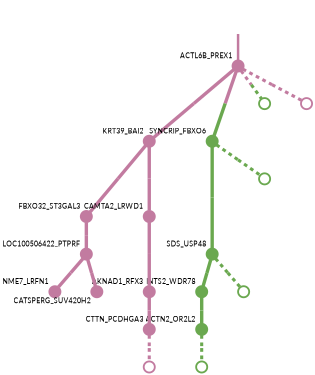 strict digraph  {
graph[splines=false]; nodesep=0.7; rankdir=TB; ranksep=0.6; forcelabels=true; dpi=600; size=2.5;
0 [color="#c27ba0ff", fillcolor="#c27ba0ff", fixedsize=true, fontname=Lato, fontsize="12pt", height="0.25", label="", penwidth=3, shape=circle, style=filled, xlabel=ACTL6B_PREX1];
4 [color="#c27ba0ff", fillcolor="#c27ba0ff", fixedsize=true, fontname=Lato, fontsize="12pt", height="0.25", label="", penwidth=3, shape=circle, style=filled, xlabel=KRT39_BAI2];
5 [color="#6aa84fff", fillcolor="#6aa84fff", fixedsize=true, fontname=Lato, fontsize="12pt", height="0.25", label="", penwidth=3, shape=circle, style=filled, xlabel=SYNCRIP_FBXO6];
13 [color="#6aa84fff", fillcolor="#6aa84fff", fixedsize=true, fontname=Lato, fontsize="12pt", height="0.25", label="", penwidth=3, shape=circle, style=solid, xlabel=""];
17 [color="#c27ba0ff", fillcolor="#c27ba0ff", fixedsize=true, fontname=Lato, fontsize="12pt", height="0.25", label="", penwidth=3, shape=circle, style=solid, xlabel=""];
1 [color="#6aa84fff", fillcolor="#6aa84fff", fixedsize=true, fontname=Lato, fontsize="12pt", height="0.25", label="", penwidth=3, shape=circle, style=filled, xlabel=SDS_USP48];
7 [color="#6aa84fff", fillcolor="#6aa84fff", fixedsize=true, fontname=Lato, fontsize="12pt", height="0.25", label="", penwidth=3, shape=circle, style=filled, xlabel=INTS2_WDR78];
14 [color="#6aa84fff", fillcolor="#6aa84fff", fixedsize=true, fontname=Lato, fontsize="12pt", height="0.25", label="", penwidth=3, shape=circle, style=solid, xlabel=""];
2 [color="#c27ba0ff", fillcolor="#c27ba0ff", fixedsize=true, fontname=Lato, fontsize="12pt", height="0.25", label="", penwidth=3, shape=circle, style=filled, xlabel=AKNAD1_RFX3];
11 [color="#c27ba0ff", fillcolor="#c27ba0ff", fixedsize=true, fontname=Lato, fontsize="12pt", height="0.25", label="", penwidth=3, shape=circle, style=filled, xlabel=CTTN_PCDHGA3];
3 [color="#c27ba0ff", fillcolor="#c27ba0ff", fixedsize=true, fontname=Lato, fontsize="12pt", height="0.25", label="", penwidth=3, shape=circle, style=filled, xlabel=FBXO32_ST3GAL3];
8 [color="#c27ba0ff", fillcolor="#c27ba0ff", fixedsize=true, fontname=Lato, fontsize="12pt", height="0.25", label="", penwidth=3, shape=circle, style=filled, xlabel=LOC100506422_PTPRF];
6 [color="#c27ba0ff", fillcolor="#c27ba0ff", fixedsize=true, fontname=Lato, fontsize="12pt", height="0.25", label="", penwidth=3, shape=circle, style=filled, xlabel=CAMTA2_LRWD1];
15 [color="#6aa84fff", fillcolor="#6aa84fff", fixedsize=true, fontname=Lato, fontsize="12pt", height="0.25", label="", penwidth=3, shape=circle, style=solid, xlabel=""];
9 [color="#6aa84fff", fillcolor="#6aa84fff", fixedsize=true, fontname=Lato, fontsize="12pt", height="0.25", label="", penwidth=3, shape=circle, style=filled, xlabel=ACTN2_OR2L2];
10 [color="#c27ba0ff", fillcolor="#c27ba0ff", fixedsize=true, fontname=Lato, fontsize="12pt", height="0.25", label="", penwidth=3, shape=circle, style=filled, xlabel=NME7_LRFN1];
12 [color="#c27ba0ff", fillcolor="#c27ba0ff", fixedsize=true, fontname=Lato, fontsize="12pt", height="0.25", label="", penwidth=3, shape=circle, style=filled, xlabel=CATSPERG_SUV420H2];
16 [color="#6aa84fff", fillcolor="#6aa84fff", fixedsize=true, fontname=Lato, fontsize="12pt", height="0.25", label="", penwidth=3, shape=circle, style=solid, xlabel=""];
18 [color="#c27ba0ff", fillcolor="#c27ba0ff", fixedsize=true, fontname=Lato, fontsize="12pt", height="0.25", label="", penwidth=3, shape=circle, style=solid, xlabel=""];
normal [label="", penwidth=3, style=invis, xlabel=ACTL6B_PREX1];
0 -> 4  [arrowsize=0, color="#c27ba0ff;0.5:#c27ba0ff", minlen="2.4285712242126465", penwidth="5.5", style=solid];
0 -> 5  [arrowsize=0, color="#c27ba0ff;0.5:#6aa84fff", minlen="2.357142925262451", penwidth="5.5", style=solid];
0 -> 13  [arrowsize=0, color="#c27ba0ff;0.5:#6aa84fff", minlen="1.25", penwidth=5, style=dashed];
0 -> 17  [arrowsize=0, color="#c27ba0ff;0.5:#c27ba0ff", minlen="1.25", penwidth=5, style=dashed];
4 -> 3  [arrowsize=0, color="#c27ba0ff;0.5:#c27ba0ff", minlen="2.5", penwidth="5.5", style=solid];
4 -> 6  [arrowsize=0, color="#c27ba0ff;0.5:#c27ba0ff", minlen="2.2142856121063232", penwidth="5.5", style=solid];
5 -> 1  [arrowsize=0, color="#6aa84fff;0.5:#6aa84fff", minlen="3.0", penwidth="5.5", style=solid];
5 -> 15  [arrowsize=0, color="#6aa84fff;0.5:#6aa84fff", minlen="1.25", penwidth=5, style=dashed];
1 -> 7  [arrowsize=0, color="#6aa84fff;0.5:#6aa84fff", minlen="1.7857142686843872", penwidth="5.5", style=solid];
1 -> 14  [arrowsize=0, color="#6aa84fff;0.5:#6aa84fff", minlen="1.25", penwidth=5, style=dashed];
7 -> 9  [arrowsize=0, color="#6aa84fff;0.5:#6aa84fff", minlen="1.5714285373687744", penwidth="5.5", style=solid];
2 -> 11  [arrowsize=0, color="#c27ba0ff;0.5:#c27ba0ff", minlen="1.5", penwidth="5.5", style=solid];
11 -> 18  [arrowsize=0, color="#c27ba0ff;0.5:#c27ba0ff", minlen="1.25", penwidth=5, style=dashed];
3 -> 8  [arrowsize=0, color="#c27ba0ff;0.5:#c27ba0ff", minlen="1.7857142686843872", penwidth="5.5", style=solid];
8 -> 10  [arrowsize=0, color="#c27ba0ff;0.5:#c27ba0ff", minlen="1.5714285373687744", penwidth="5.5", style=solid];
8 -> 12  [arrowsize=0, color="#c27ba0ff;0.5:#c27ba0ff", minlen="1.5", penwidth="5.5", style=solid];
6 -> 2  [arrowsize=0, color="#c27ba0ff;0.5:#c27ba0ff", minlen="2.5", penwidth="5.5", style=solid];
9 -> 16  [arrowsize=0, color="#6aa84fff;0.5:#6aa84fff", minlen="1.25", penwidth=5, style=dashed];
normal -> 0  [arrowsize=0, color="#c27ba0ff", label="", penwidth=4, style=solid];
}
